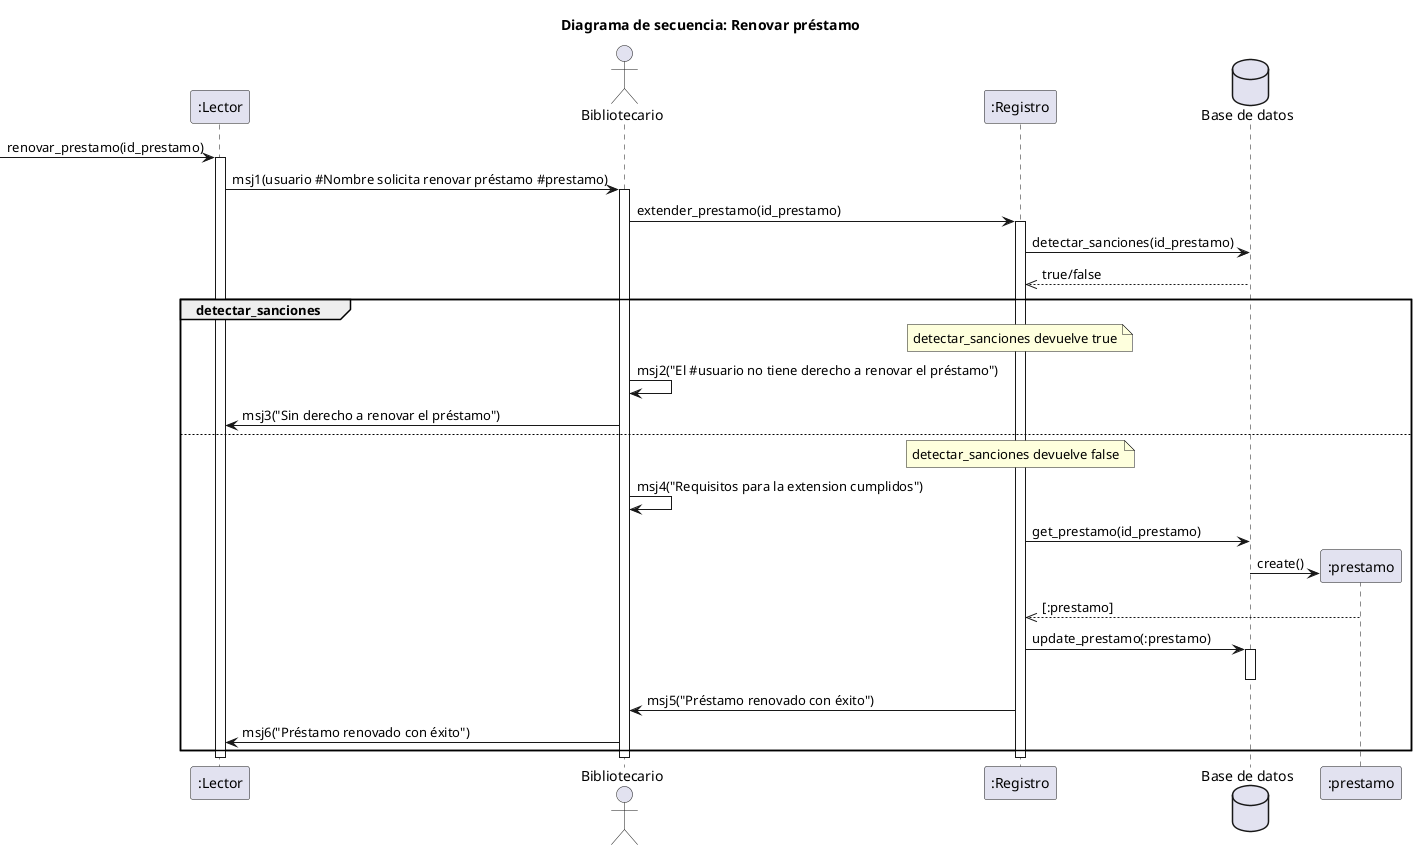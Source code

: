 @startuml 

title Diagrama de secuencia: Renovar préstamo

participant ":Lector" as L
actor "Bibliotecario" as b
participant ":Registro" as r
database "Base de datos" as bd


->L:renovar_prestamo(id_prestamo)
activate L
L->b:msj1(usuario #Nombre solicita renovar préstamo #prestamo)
activate b
b->r:extender_prestamo(id_prestamo)
activate r
r->bd:detectar_sanciones(id_prestamo)
bd-->>r: true/false



group detectar_sanciones
    note over r: detectar_sanciones devuelve true
    b->b: msj2("El #usuario no tiene derecho a renovar el préstamo")
    b->L: msj3("Sin derecho a renovar el préstamo")
else 
    note over r: detectar_sanciones devuelve false
    b->b: msj4("Requisitos para la extension cumplidos")
    r->bd:get_prestamo(id_prestamo)
    create ":prestamo" as p
    bd->p:create()
    p-->>r:[:prestamo]
    r->bd:update_prestamo(:prestamo)
    activate bd
    deactivate bd
    r->b:msj5("Préstamo renovado con éxito")
    b->L:msj6("Préstamo renovado con éxito")
    
end
deactivate r

deactivate L





deactivate b
' actor "Usuario" as u
' participant "Sistema" as s
' database "Base de datos" as bd

' u -> s: iniciarSesion(correo, contrasena)
' activate s
' u -> s: renovarPrestamo(idLibro, idUsuario)
' activate s
' u ->> s: El usuario presiona el boton Extender Periodo
' s->>s: Verificar si el usuario puede extender el periodo
' group Si el usuario puede extender el periodo
' ->s: verUsuario(idUsuario)

' activate s
' else Si el usuario no puede extender el periodo
'     s->>s: detecta que el usuario ya tiene una sanccion
'     s--> u: mensaje("No puede extender el periodo, tiene una sancion") 
'     s->>s: Cancelar la operacion
' deactivate s
' end
' u -> s:extenderPrestamo(idLibro)
' activate s

' s -> bd: actualizarPrestamo(idLibro)
' activate bd
' s -->> u: Enviar mensaje de confirmacion
' deactivate bd
' deactivate s
' deactivate s



@enduml